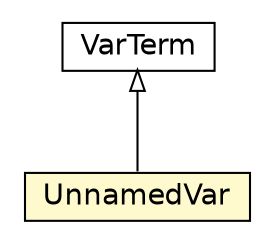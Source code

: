 #!/usr/local/bin/dot
#
# Class diagram 
# Generated by UMLGraph version 5.1 (http://www.umlgraph.org/)
#

digraph G {
	edge [fontname="Helvetica",fontsize=10,labelfontname="Helvetica",labelfontsize=10];
	node [fontname="Helvetica",fontsize=10,shape=plaintext];
	nodesep=0.25;
	ranksep=0.5;
	// jason.asSyntax.VarTerm
	c12062 [label=<<table title="jason.asSyntax.VarTerm" border="0" cellborder="1" cellspacing="0" cellpadding="2" port="p" href="./VarTerm.html">
		<tr><td><table border="0" cellspacing="0" cellpadding="1">
<tr><td align="center" balign="center"> VarTerm </td></tr>
		</table></td></tr>
		</table>>, fontname="Helvetica", fontcolor="black", fontsize=14.0];
	// jason.asSyntax.UnnamedVar
	c12063 [label=<<table title="jason.asSyntax.UnnamedVar" border="0" cellborder="1" cellspacing="0" cellpadding="2" port="p" bgcolor="lemonChiffon" href="./UnnamedVar.html">
		<tr><td><table border="0" cellspacing="0" cellpadding="1">
<tr><td align="center" balign="center"> UnnamedVar </td></tr>
		</table></td></tr>
		</table>>, fontname="Helvetica", fontcolor="black", fontsize=14.0];
	//jason.asSyntax.UnnamedVar extends jason.asSyntax.VarTerm
	c12062:p -> c12063:p [dir=back,arrowtail=empty];
}

